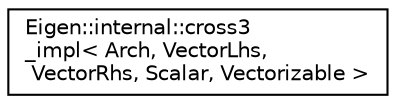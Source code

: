 digraph "Graphical Class Hierarchy"
{
  edge [fontname="Helvetica",fontsize="10",labelfontname="Helvetica",labelfontsize="10"];
  node [fontname="Helvetica",fontsize="10",shape=record];
  rankdir="LR";
  Node1 [label="Eigen::internal::cross3\l_impl\< Arch, VectorLhs,\l VectorRhs, Scalar, Vectorizable \>",height=0.2,width=0.4,color="black", fillcolor="white", style="filled",URL="$struct_eigen_1_1internal_1_1cross3__impl.html"];
}
